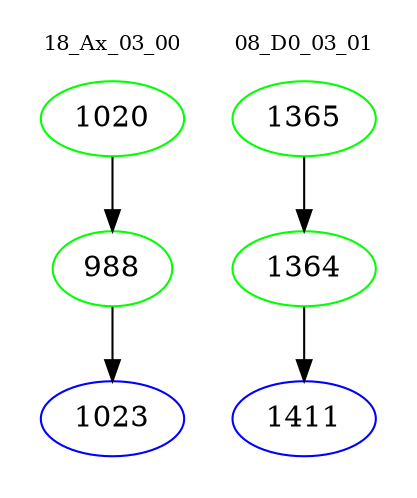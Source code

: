 digraph{
subgraph cluster_0 {
color = white
label = "18_Ax_03_00";
fontsize=10;
T0_1020 [label="1020", color="green"]
T0_1020 -> T0_988 [color="black"]
T0_988 [label="988", color="green"]
T0_988 -> T0_1023 [color="black"]
T0_1023 [label="1023", color="blue"]
}
subgraph cluster_1 {
color = white
label = "08_D0_03_01";
fontsize=10;
T1_1365 [label="1365", color="green"]
T1_1365 -> T1_1364 [color="black"]
T1_1364 [label="1364", color="green"]
T1_1364 -> T1_1411 [color="black"]
T1_1411 [label="1411", color="blue"]
}
}
